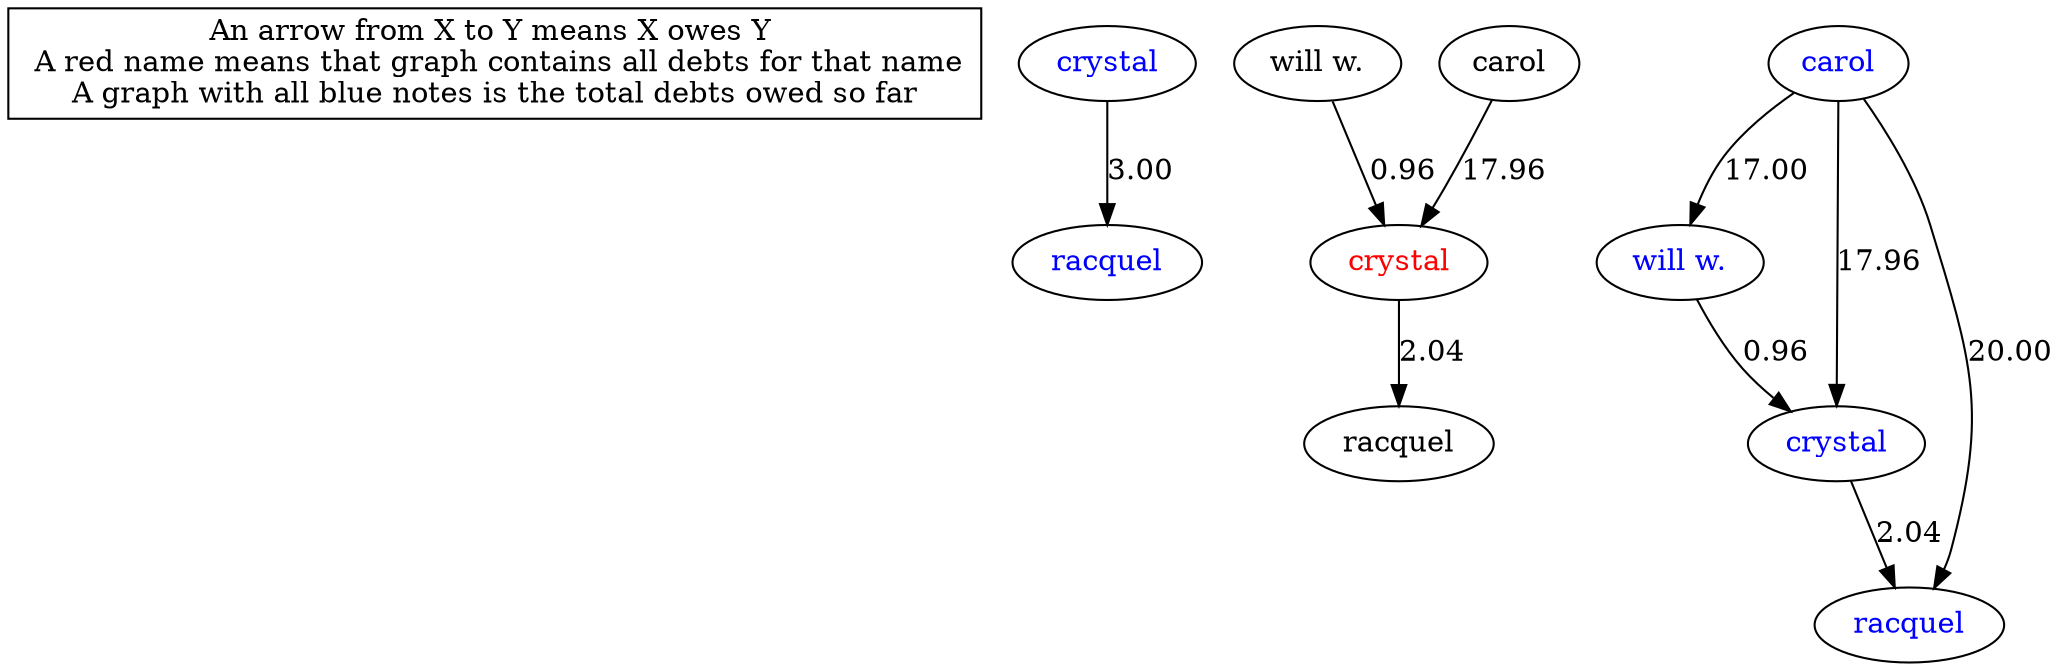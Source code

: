 digraph G{
info [shape = box label="An arrow from X to Y means X owes Y 
 A red name means that graph contains all debts for that name
A graph with all blue notes is the total debts owed so far"]
1 [label = "crystal"];
2 [label = "racquel"];
1->2 [label = "3.00"];
1 [fontcolor = "blue"];
2 [fontcolor = "blue"];
4 [label = "will w."];
3 [label = "crystal"];
4->3 [label = "0.96"];
6 [label = "carol"];
3 [label = "crystal"];
6->3 [label = "17.96"];
3 [label = "crystal"];
8 [label = "racquel"];
3->8 [label = "2.04"];
3 [fontcolor = "red"];
9 [label = "will w."];
10 [label = "crystal"];
9->10 [label = "0.96"];
9 [fontcolor = "blue"];
10 [fontcolor = "blue"];
11 [label = "carol"];
9 [label = "will w."];
11->9 [label = "17.00"];
11 [fontcolor = "blue"];
9 [fontcolor = "blue"];
11 [label = "carol"];
10 [label = "crystal"];
11->10 [label = "17.96"];
11 [fontcolor = "blue"];
10 [fontcolor = "blue"];
11 [label = "carol"];
12 [label = "racquel"];
11->12 [label = "20.00"];
11 [fontcolor = "blue"];
12 [fontcolor = "blue"];
10 [label = "crystal"];
12 [label = "racquel"];
10->12 [label = "2.04"];
10 [fontcolor = "blue"];
12 [fontcolor = "blue"];
}
